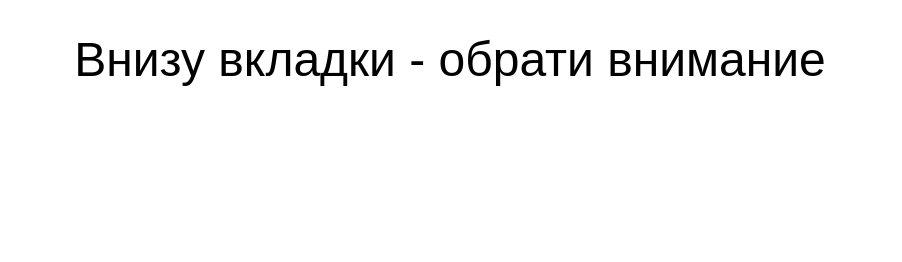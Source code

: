 <mxfile pages="3">
    <diagram id="gGCS0RxFPIraaSsV_oWO" name="Brief">
        <mxGraphModel dx="675" dy="608" grid="1" gridSize="10" guides="1" tooltips="1" connect="1" arrows="1" fold="1" page="1" pageScale="1" pageWidth="100" pageHeight="100" math="0" shadow="0">
            <root>
                <mxCell id="0"/>
                <mxCell id="1" parent="0"/>
                <mxCell id="iPwO-2Mz0CRdKj8pensq-1" value="&lt;h1&gt;&lt;font style=&quot;font-size: 24px;&quot;&gt;&lt;span style=&quot;background-color: initial; font-weight: normal;&quot;&gt;Внизу вкладки - обрати внимание&lt;/span&gt;&lt;/font&gt;&lt;/h1&gt;" style="text;html=1;strokeColor=none;fillColor=none;spacing=5;spacingTop=-20;whiteSpace=wrap;overflow=hidden;rounded=0;align=center;" parent="1" vertex="1">
                    <mxGeometry x="125" y="180" width="450" height="120" as="geometry"/>
                </mxCell>
            </root>
        </mxGraphModel>
    </diagram>
    <diagram id="BftavUWHU5081D_6-j14" name="System design">
        <mxGraphModel dx="1292" dy="1180" grid="1" gridSize="10" guides="1" tooltips="1" connect="1" arrows="1" fold="1" page="1" pageScale="1" pageWidth="827" pageHeight="1169" math="0" shadow="0">
            <root>
                <mxCell id="0"/>
                <mxCell id="1" parent="0"/>
                <mxCell id="B6-ZpOZk0b94Nb25Gmq9-3" value="" style="edgeStyle=orthogonalEdgeStyle;rounded=0;orthogonalLoop=1;jettySize=auto;html=1;" parent="1" source="B6-ZpOZk0b94Nb25Gmq9-1" target="B6-ZpOZk0b94Nb25Gmq9-2" edge="1">
                    <mxGeometry relative="1" as="geometry"/>
                </mxCell>
                <mxCell id="B6-ZpOZk0b94Nb25Gmq9-4" value="" style="edgeStyle=orthogonalEdgeStyle;rounded=0;orthogonalLoop=1;jettySize=auto;html=1;" parent="1" source="B6-ZpOZk0b94Nb25Gmq9-1" target="B6-ZpOZk0b94Nb25Gmq9-2" edge="1">
                    <mxGeometry relative="1" as="geometry"/>
                </mxCell>
                <mxCell id="B6-ZpOZk0b94Nb25Gmq9-6" style="edgeStyle=orthogonalEdgeStyle;rounded=0;orthogonalLoop=1;jettySize=auto;html=1;exitX=0.5;exitY=1;exitDx=0;exitDy=0;entryX=0;entryY=0.5;entryDx=0;entryDy=0;" parent="1" source="B6-ZpOZk0b94Nb25Gmq9-1" target="B6-ZpOZk0b94Nb25Gmq9-5" edge="1">
                    <mxGeometry relative="1" as="geometry">
                        <Array as="points">
                            <mxPoint x="330" y="110"/>
                            <mxPoint x="330" y="170"/>
                        </Array>
                    </mxGeometry>
                </mxCell>
                <mxCell id="B6-ZpOZk0b94Nb25Gmq9-8" style="edgeStyle=orthogonalEdgeStyle;rounded=0;orthogonalLoop=1;jettySize=auto;html=1;exitX=0.5;exitY=1;exitDx=0;exitDy=0;" parent="1" source="B6-ZpOZk0b94Nb25Gmq9-1" target="B6-ZpOZk0b94Nb25Gmq9-7" edge="1">
                    <mxGeometry relative="1" as="geometry"/>
                </mxCell>
                <mxCell id="B6-ZpOZk0b94Nb25Gmq9-1" value="Клиентский сайт" style="rounded=0;whiteSpace=wrap;html=1;fillColor=#d5e8d4;strokeColor=#82b366;" parent="1" vertex="1">
                    <mxGeometry x="254" y="50" width="120" height="60" as="geometry"/>
                </mxCell>
                <mxCell id="B6-ZpOZk0b94Nb25Gmq9-2" value="DNS" style="whiteSpace=wrap;html=1;rounded=0;fillColor=#d5e8d4;strokeColor=#82b366;" parent="1" vertex="1">
                    <mxGeometry x="454" y="50" width="120" height="60" as="geometry"/>
                </mxCell>
                <mxCell id="B6-ZpOZk0b94Nb25Gmq9-32" style="edgeStyle=orthogonalEdgeStyle;rounded=0;orthogonalLoop=1;jettySize=auto;html=1;exitX=1;exitY=0.5;exitDx=0;exitDy=0;entryX=0.5;entryY=0;entryDx=0;entryDy=0;" parent="1" source="B6-ZpOZk0b94Nb25Gmq9-5" target="B6-ZpOZk0b94Nb25Gmq9-30" edge="1">
                    <mxGeometry relative="1" as="geometry"/>
                </mxCell>
                <mxCell id="B6-ZpOZk0b94Nb25Gmq9-5" value="CDN" style="whiteSpace=wrap;html=1;rounded=0;fillColor=#ffe6cc;strokeColor=#d79b00;" parent="1" vertex="1">
                    <mxGeometry x="454" y="140" width="120" height="60" as="geometry"/>
                </mxCell>
                <mxCell id="B6-ZpOZk0b94Nb25Gmq9-10" value="" style="edgeStyle=orthogonalEdgeStyle;rounded=0;orthogonalLoop=1;jettySize=auto;html=1;exitX=0.5;exitY=1;exitDx=0;exitDy=0;" parent="1" source="B6-ZpOZk0b94Nb25Gmq9-7" target="B6-ZpOZk0b94Nb25Gmq9-9" edge="1">
                    <mxGeometry relative="1" as="geometry"/>
                </mxCell>
                <mxCell id="B6-ZpOZk0b94Nb25Gmq9-19" style="edgeStyle=orthogonalEdgeStyle;rounded=0;orthogonalLoop=1;jettySize=auto;html=1;exitX=0.5;exitY=1;exitDx=0;exitDy=0;" parent="1" source="B6-ZpOZk0b94Nb25Gmq9-7" target="B6-ZpOZk0b94Nb25Gmq9-15" edge="1">
                    <mxGeometry relative="1" as="geometry"/>
                </mxCell>
                <mxCell id="B6-ZpOZk0b94Nb25Gmq9-20" style="edgeStyle=orthogonalEdgeStyle;rounded=0;orthogonalLoop=1;jettySize=auto;html=1;exitX=0.5;exitY=1;exitDx=0;exitDy=0;entryX=0.5;entryY=0;entryDx=0;entryDy=0;" parent="1" source="B6-ZpOZk0b94Nb25Gmq9-7" target="B6-ZpOZk0b94Nb25Gmq9-16" edge="1">
                    <mxGeometry relative="1" as="geometry"/>
                </mxCell>
                <mxCell id="B6-ZpOZk0b94Nb25Gmq9-21" style="edgeStyle=orthogonalEdgeStyle;rounded=0;orthogonalLoop=1;jettySize=auto;html=1;exitX=0.5;exitY=1;exitDx=0;exitDy=0;" parent="1" source="B6-ZpOZk0b94Nb25Gmq9-7" target="B6-ZpOZk0b94Nb25Gmq9-17" edge="1">
                    <mxGeometry relative="1" as="geometry"/>
                </mxCell>
                <mxCell id="B6-ZpOZk0b94Nb25Gmq9-22" style="edgeStyle=orthogonalEdgeStyle;rounded=0;orthogonalLoop=1;jettySize=auto;html=1;exitX=0.5;exitY=1;exitDx=0;exitDy=0;" parent="1" source="B6-ZpOZk0b94Nb25Gmq9-7" target="B6-ZpOZk0b94Nb25Gmq9-18" edge="1">
                    <mxGeometry relative="1" as="geometry"/>
                </mxCell>
                <mxCell id="B6-ZpOZk0b94Nb25Gmq9-7" value="Load Balancer NGINX" style="rounded=0;whiteSpace=wrap;html=1;fillColor=#e1d5e7;strokeColor=#9673a6;" parent="1" vertex="1">
                    <mxGeometry x="254" y="220" width="120" height="60" as="geometry"/>
                </mxCell>
                <mxCell id="B6-ZpOZk0b94Nb25Gmq9-29" style="edgeStyle=orthogonalEdgeStyle;rounded=0;orthogonalLoop=1;jettySize=auto;html=1;exitX=0.5;exitY=1;exitDx=0;exitDy=0;entryX=0.497;entryY=-0.04;entryDx=0;entryDy=0;entryPerimeter=0;" parent="1" source="B6-ZpOZk0b94Nb25Gmq9-9" target="B6-ZpOZk0b94Nb25Gmq9-23" edge="1">
                    <mxGeometry relative="1" as="geometry">
                        <mxPoint x="550" y="540" as="targetPoint"/>
                    </mxGeometry>
                </mxCell>
                <mxCell id="B6-ZpOZk0b94Nb25Gmq9-31" style="edgeStyle=orthogonalEdgeStyle;rounded=0;orthogonalLoop=1;jettySize=auto;html=1;exitX=0.75;exitY=1;exitDx=0;exitDy=0;entryX=0.5;entryY=0;entryDx=0;entryDy=0;" parent="1" source="B6-ZpOZk0b94Nb25Gmq9-9" target="B6-ZpOZk0b94Nb25Gmq9-30" edge="1">
                    <mxGeometry relative="1" as="geometry">
                        <Array as="points">
                            <mxPoint x="550" y="490"/>
                            <mxPoint x="743" y="490"/>
                        </Array>
                    </mxGeometry>
                </mxCell>
                <mxCell id="B6-ZpOZk0b94Nb25Gmq9-9" value="Админский модуль" style="rounded=0;whiteSpace=wrap;html=1;fillColor=#fff2cc;strokeColor=#d6b656;" parent="1" vertex="1">
                    <mxGeometry x="460" y="390" width="120" height="60" as="geometry"/>
                </mxCell>
                <mxCell id="B6-ZpOZk0b94Nb25Gmq9-14" style="edgeStyle=orthogonalEdgeStyle;rounded=0;orthogonalLoop=1;jettySize=auto;html=1;exitX=0.5;exitY=1;exitDx=0;exitDy=0;entryX=0.5;entryY=0;entryDx=0;entryDy=0;" parent="1" source="B6-ZpOZk0b94Nb25Gmq9-13" target="B6-ZpOZk0b94Nb25Gmq9-7" edge="1">
                    <mxGeometry relative="1" as="geometry">
                        <Array as="points">
                            <mxPoint x="140" y="170"/>
                            <mxPoint x="314" y="170"/>
                        </Array>
                    </mxGeometry>
                </mxCell>
                <mxCell id="B6-ZpOZk0b94Nb25Gmq9-13" value="Админский сайт" style="rounded=0;whiteSpace=wrap;html=1;fillColor=#d5e8d4;strokeColor=#82b366;" parent="1" vertex="1">
                    <mxGeometry x="80" y="50" width="120" height="60" as="geometry"/>
                </mxCell>
                <mxCell id="B6-ZpOZk0b94Nb25Gmq9-28" style="edgeStyle=orthogonalEdgeStyle;rounded=0;orthogonalLoop=1;jettySize=auto;html=1;exitX=0.5;exitY=1;exitDx=0;exitDy=0;entryX=0.5;entryY=0;entryDx=0;entryDy=0;" parent="1" source="B6-ZpOZk0b94Nb25Gmq9-15" target="B6-ZpOZk0b94Nb25Gmq9-23" edge="1">
                    <mxGeometry relative="1" as="geometry"/>
                </mxCell>
                <mxCell id="B6-ZpOZk0b94Nb25Gmq9-33" style="edgeStyle=orthogonalEdgeStyle;rounded=0;orthogonalLoop=1;jettySize=auto;html=1;exitX=0.5;exitY=1;exitDx=0;exitDy=0;strokeColor=#000000;entryX=0.5;entryY=0;entryDx=0;entryDy=0;" parent="1" source="B6-ZpOZk0b94Nb25Gmq9-15" target="B6-ZpOZk0b94Nb25Gmq9-30" edge="1">
                    <mxGeometry relative="1" as="geometry">
                        <mxPoint x="923" y="580" as="targetPoint"/>
                        <Array as="points">
                            <mxPoint x="690" y="450"/>
                            <mxPoint x="690" y="490"/>
                            <mxPoint x="743" y="490"/>
                        </Array>
                    </mxGeometry>
                </mxCell>
                <mxCell id="B6-ZpOZk0b94Nb25Gmq9-15" value="Модуль товаров" style="rounded=0;whiteSpace=wrap;html=1;fillColor=#fff2cc;strokeColor=#d6b656;" parent="1" vertex="1">
                    <mxGeometry x="600" y="390" width="120" height="60" as="geometry"/>
                </mxCell>
                <mxCell id="B6-ZpOZk0b94Nb25Gmq9-27" style="edgeStyle=orthogonalEdgeStyle;rounded=0;orthogonalLoop=1;jettySize=auto;html=1;exitX=0.5;exitY=1;exitDx=0;exitDy=0;entryX=0.5;entryY=0;entryDx=0;entryDy=0;" parent="1" source="B6-ZpOZk0b94Nb25Gmq9-16" target="B6-ZpOZk0b94Nb25Gmq9-23" edge="1">
                    <mxGeometry relative="1" as="geometry">
                        <mxPoint x="580" y="570" as="targetPoint"/>
                    </mxGeometry>
                </mxCell>
                <mxCell id="B6-ZpOZk0b94Nb25Gmq9-35" style="edgeStyle=orthogonalEdgeStyle;rounded=0;orthogonalLoop=1;jettySize=auto;html=1;exitX=0.5;exitY=1;exitDx=0;exitDy=0;entryX=0.5;entryY=0;entryDx=0;entryDy=0;strokeColor=#000000;" parent="1" source="B6-ZpOZk0b94Nb25Gmq9-16" target="B6-ZpOZk0b94Nb25Gmq9-34" edge="1">
                    <mxGeometry relative="1" as="geometry">
                        <Array as="points">
                            <mxPoint x="350" y="450"/>
                            <mxPoint x="350" y="560"/>
                            <mxPoint x="300" y="560"/>
                        </Array>
                    </mxGeometry>
                </mxCell>
                <mxCell id="B6-ZpOZk0b94Nb25Gmq9-16" value="Модуль заказов" style="rounded=0;whiteSpace=wrap;html=1;fillColor=#fff2cc;strokeColor=#d6b656;" parent="1" vertex="1">
                    <mxGeometry x="320" y="390" width="120" height="60" as="geometry"/>
                </mxCell>
                <mxCell id="B6-ZpOZk0b94Nb25Gmq9-25" style="edgeStyle=orthogonalEdgeStyle;rounded=0;orthogonalLoop=1;jettySize=auto;html=1;exitX=0.5;exitY=1;exitDx=0;exitDy=0;" parent="1" source="B6-ZpOZk0b94Nb25Gmq9-17" target="B6-ZpOZk0b94Nb25Gmq9-23" edge="1">
                    <mxGeometry relative="1" as="geometry"/>
                </mxCell>
                <mxCell id="B6-ZpOZk0b94Nb25Gmq9-17" value="Модуль авторизации" style="rounded=0;whiteSpace=wrap;html=1;fillColor=#fff2cc;strokeColor=#d6b656;" parent="1" vertex="1">
                    <mxGeometry x="40" y="390" width="120" height="60" as="geometry"/>
                </mxCell>
                <mxCell id="B6-ZpOZk0b94Nb25Gmq9-26" style="edgeStyle=orthogonalEdgeStyle;rounded=0;orthogonalLoop=1;jettySize=auto;html=1;exitX=0.5;exitY=1;exitDx=0;exitDy=0;entryX=0.5;entryY=0;entryDx=0;entryDy=0;" parent="1" source="B6-ZpOZk0b94Nb25Gmq9-18" target="B6-ZpOZk0b94Nb25Gmq9-23" edge="1">
                    <mxGeometry relative="1" as="geometry"/>
                </mxCell>
                <mxCell id="B6-ZpOZk0b94Nb25Gmq9-18" value="Модуль пользователей" style="rounded=0;whiteSpace=wrap;html=1;fillColor=#fff2cc;strokeColor=#d6b656;" parent="1" vertex="1">
                    <mxGeometry x="180" y="390" width="120" height="60" as="geometry"/>
                </mxCell>
                <mxCell id="B6-ZpOZk0b94Nb25Gmq9-23" value="Postgres" style="shape=datastore;whiteSpace=wrap;html=1;" parent="1" vertex="1">
                    <mxGeometry x="414" y="585" width="60" height="60" as="geometry"/>
                </mxCell>
                <mxCell id="B6-ZpOZk0b94Nb25Gmq9-30" value="S3 для фото товара и статики" style="shape=datastore;whiteSpace=wrap;html=1;" parent="1" vertex="1">
                    <mxGeometry x="690" y="585" width="106" height="85" as="geometry"/>
                </mxCell>
                <mxCell id="B6-ZpOZk0b94Nb25Gmq9-37" style="edgeStyle=orthogonalEdgeStyle;rounded=0;orthogonalLoop=1;jettySize=auto;html=1;exitX=0.5;exitY=1;exitDx=0;exitDy=0;strokeColor=#000000;" parent="1" source="B6-ZpOZk0b94Nb25Gmq9-34" target="B6-ZpOZk0b94Nb25Gmq9-36" edge="1">
                    <mxGeometry relative="1" as="geometry"/>
                </mxCell>
                <mxCell id="B6-ZpOZk0b94Nb25Gmq9-34" value="KAFKA" style="shape=process;whiteSpace=wrap;html=1;backgroundOutline=1;fillColor=#dae8fc;strokeColor=#6c8ebf;" parent="1" vertex="1">
                    <mxGeometry x="240" y="590" width="120" height="60" as="geometry"/>
                </mxCell>
                <mxCell id="B6-ZpOZk0b94Nb25Gmq9-36" value="DWH service 3-party" style="rounded=0;whiteSpace=wrap;html=1;fillColor=#fff2cc;strokeColor=#d6b656;" parent="1" vertex="1">
                    <mxGeometry x="240" y="720" width="120" height="60" as="geometry"/>
                </mxCell>
            </root>
        </mxGraphModel>
    </diagram>
    <diagram id="Mpxvm1XA1dXk-PNVxDB6" name="ERD">
        <mxGraphModel dx="775" dy="708" grid="1" gridSize="10" guides="1" tooltips="1" connect="1" arrows="1" fold="1" page="1" pageScale="1" pageWidth="827" pageHeight="1169" math="0" shadow="0">
            <root>
                <mxCell id="0"/>
                <mxCell id="1" parent="0"/>
                <mxCell id="-kCf2H537W_aU-eheLlP-1" value="users" style="shape=table;startSize=30;container=1;collapsible=1;childLayout=tableLayout;fixedRows=1;rowLines=0;fontStyle=1;align=center;resizeLast=1;" parent="1" vertex="1">
                    <mxGeometry x="40" y="40" width="180" height="240" as="geometry"/>
                </mxCell>
                <mxCell id="-kCf2H537W_aU-eheLlP-2" value="" style="shape=tableRow;horizontal=0;startSize=0;swimlaneHead=0;swimlaneBody=0;fillColor=none;collapsible=0;dropTarget=0;points=[[0,0.5],[1,0.5]];portConstraint=eastwest;top=0;left=0;right=0;bottom=1;" parent="-kCf2H537W_aU-eheLlP-1" vertex="1">
                    <mxGeometry y="30" width="180" height="30" as="geometry"/>
                </mxCell>
                <mxCell id="-kCf2H537W_aU-eheLlP-3" value="PK" style="shape=partialRectangle;connectable=0;fillColor=none;top=0;left=0;bottom=0;right=0;fontStyle=1;overflow=hidden;" parent="-kCf2H537W_aU-eheLlP-2" vertex="1">
                    <mxGeometry width="30" height="30" as="geometry">
                        <mxRectangle width="30" height="30" as="alternateBounds"/>
                    </mxGeometry>
                </mxCell>
                <mxCell id="-kCf2H537W_aU-eheLlP-4" value="id" style="shape=partialRectangle;connectable=0;fillColor=none;top=0;left=0;bottom=0;right=0;align=left;spacingLeft=6;fontStyle=5;overflow=hidden;" parent="-kCf2H537W_aU-eheLlP-2" vertex="1">
                    <mxGeometry x="30" width="150" height="30" as="geometry">
                        <mxRectangle width="150" height="30" as="alternateBounds"/>
                    </mxGeometry>
                </mxCell>
                <mxCell id="-kCf2H537W_aU-eheLlP-5" value="" style="shape=tableRow;horizontal=0;startSize=0;swimlaneHead=0;swimlaneBody=0;fillColor=none;collapsible=0;dropTarget=0;points=[[0,0.5],[1,0.5]];portConstraint=eastwest;top=0;left=0;right=0;bottom=0;" parent="-kCf2H537W_aU-eheLlP-1" vertex="1">
                    <mxGeometry y="60" width="180" height="30" as="geometry"/>
                </mxCell>
                <mxCell id="-kCf2H537W_aU-eheLlP-6" value="" style="shape=partialRectangle;connectable=0;fillColor=none;top=0;left=0;bottom=0;right=0;editable=1;overflow=hidden;" parent="-kCf2H537W_aU-eheLlP-5" vertex="1">
                    <mxGeometry width="30" height="30" as="geometry">
                        <mxRectangle width="30" height="30" as="alternateBounds"/>
                    </mxGeometry>
                </mxCell>
                <mxCell id="-kCf2H537W_aU-eheLlP-7" value="name" style="shape=partialRectangle;connectable=0;fillColor=none;top=0;left=0;bottom=0;right=0;align=left;spacingLeft=6;overflow=hidden;" parent="-kCf2H537W_aU-eheLlP-5" vertex="1">
                    <mxGeometry x="30" width="150" height="30" as="geometry">
                        <mxRectangle width="150" height="30" as="alternateBounds"/>
                    </mxGeometry>
                </mxCell>
                <mxCell id="-kCf2H537W_aU-eheLlP-8" value="" style="shape=tableRow;horizontal=0;startSize=0;swimlaneHead=0;swimlaneBody=0;fillColor=none;collapsible=0;dropTarget=0;points=[[0,0.5],[1,0.5]];portConstraint=eastwest;top=0;left=0;right=0;bottom=0;" parent="-kCf2H537W_aU-eheLlP-1" vertex="1">
                    <mxGeometry y="90" width="180" height="30" as="geometry"/>
                </mxCell>
                <mxCell id="-kCf2H537W_aU-eheLlP-9" value="" style="shape=partialRectangle;connectable=0;fillColor=none;top=0;left=0;bottom=0;right=0;editable=1;overflow=hidden;" parent="-kCf2H537W_aU-eheLlP-8" vertex="1">
                    <mxGeometry width="30" height="30" as="geometry">
                        <mxRectangle width="30" height="30" as="alternateBounds"/>
                    </mxGeometry>
                </mxCell>
                <mxCell id="-kCf2H537W_aU-eheLlP-10" value="email" style="shape=partialRectangle;connectable=0;fillColor=none;top=0;left=0;bottom=0;right=0;align=left;spacingLeft=6;overflow=hidden;" parent="-kCf2H537W_aU-eheLlP-8" vertex="1">
                    <mxGeometry x="30" width="150" height="30" as="geometry">
                        <mxRectangle width="150" height="30" as="alternateBounds"/>
                    </mxGeometry>
                </mxCell>
                <mxCell id="-kCf2H537W_aU-eheLlP-17" value="" style="shape=tableRow;horizontal=0;startSize=0;swimlaneHead=0;swimlaneBody=0;fillColor=none;collapsible=0;dropTarget=0;points=[[0,0.5],[1,0.5]];portConstraint=eastwest;top=0;left=0;right=0;bottom=0;" parent="-kCf2H537W_aU-eheLlP-1" vertex="1">
                    <mxGeometry y="120" width="180" height="30" as="geometry"/>
                </mxCell>
                <mxCell id="-kCf2H537W_aU-eheLlP-18" value="" style="shape=partialRectangle;connectable=0;fillColor=none;top=0;left=0;bottom=0;right=0;editable=1;overflow=hidden;" parent="-kCf2H537W_aU-eheLlP-17" vertex="1">
                    <mxGeometry width="30" height="30" as="geometry">
                        <mxRectangle width="30" height="30" as="alternateBounds"/>
                    </mxGeometry>
                </mxCell>
                <mxCell id="-kCf2H537W_aU-eheLlP-19" value="salt" style="shape=partialRectangle;connectable=0;fillColor=none;top=0;left=0;bottom=0;right=0;align=left;spacingLeft=6;overflow=hidden;" parent="-kCf2H537W_aU-eheLlP-17" vertex="1">
                    <mxGeometry x="30" width="150" height="30" as="geometry">
                        <mxRectangle width="150" height="30" as="alternateBounds"/>
                    </mxGeometry>
                </mxCell>
                <mxCell id="-kCf2H537W_aU-eheLlP-20" value="" style="shape=tableRow;horizontal=0;startSize=0;swimlaneHead=0;swimlaneBody=0;fillColor=none;collapsible=0;dropTarget=0;points=[[0,0.5],[1,0.5]];portConstraint=eastwest;top=0;left=0;right=0;bottom=0;" parent="-kCf2H537W_aU-eheLlP-1" vertex="1">
                    <mxGeometry y="150" width="180" height="30" as="geometry"/>
                </mxCell>
                <mxCell id="-kCf2H537W_aU-eheLlP-21" value="" style="shape=partialRectangle;connectable=0;fillColor=none;top=0;left=0;bottom=0;right=0;editable=1;overflow=hidden;" parent="-kCf2H537W_aU-eheLlP-20" vertex="1">
                    <mxGeometry width="30" height="30" as="geometry">
                        <mxRectangle width="30" height="30" as="alternateBounds"/>
                    </mxGeometry>
                </mxCell>
                <mxCell id="-kCf2H537W_aU-eheLlP-22" value="hash" style="shape=partialRectangle;connectable=0;fillColor=none;top=0;left=0;bottom=0;right=0;align=left;spacingLeft=6;overflow=hidden;" parent="-kCf2H537W_aU-eheLlP-20" vertex="1">
                    <mxGeometry x="30" width="150" height="30" as="geometry">
                        <mxRectangle width="150" height="30" as="alternateBounds"/>
                    </mxGeometry>
                </mxCell>
                <mxCell id="-kCf2H537W_aU-eheLlP-14" value="" style="shape=tableRow;horizontal=0;startSize=0;swimlaneHead=0;swimlaneBody=0;fillColor=none;collapsible=0;dropTarget=0;points=[[0,0.5],[1,0.5]];portConstraint=eastwest;top=0;left=0;right=0;bottom=0;" parent="-kCf2H537W_aU-eheLlP-1" vertex="1">
                    <mxGeometry y="180" width="180" height="30" as="geometry"/>
                </mxCell>
                <mxCell id="-kCf2H537W_aU-eheLlP-15" value="" style="shape=partialRectangle;connectable=0;fillColor=none;top=0;left=0;bottom=0;right=0;editable=1;overflow=hidden;" parent="-kCf2H537W_aU-eheLlP-14" vertex="1">
                    <mxGeometry width="30" height="30" as="geometry">
                        <mxRectangle width="30" height="30" as="alternateBounds"/>
                    </mxGeometry>
                </mxCell>
                <mxCell id="-kCf2H537W_aU-eheLlP-16" value="created_at" style="shape=partialRectangle;connectable=0;fillColor=none;top=0;left=0;bottom=0;right=0;align=left;spacingLeft=6;overflow=hidden;" parent="-kCf2H537W_aU-eheLlP-14" vertex="1">
                    <mxGeometry x="30" width="150" height="30" as="geometry">
                        <mxRectangle width="150" height="30" as="alternateBounds"/>
                    </mxGeometry>
                </mxCell>
                <mxCell id="-kCf2H537W_aU-eheLlP-11" value="" style="shape=tableRow;horizontal=0;startSize=0;swimlaneHead=0;swimlaneBody=0;fillColor=none;collapsible=0;dropTarget=0;points=[[0,0.5],[1,0.5]];portConstraint=eastwest;top=0;left=0;right=0;bottom=0;" parent="-kCf2H537W_aU-eheLlP-1" vertex="1">
                    <mxGeometry y="210" width="180" height="30" as="geometry"/>
                </mxCell>
                <mxCell id="-kCf2H537W_aU-eheLlP-12" value="" style="shape=partialRectangle;connectable=0;fillColor=none;top=0;left=0;bottom=0;right=0;editable=1;overflow=hidden;" parent="-kCf2H537W_aU-eheLlP-11" vertex="1">
                    <mxGeometry width="30" height="30" as="geometry">
                        <mxRectangle width="30" height="30" as="alternateBounds"/>
                    </mxGeometry>
                </mxCell>
                <mxCell id="-kCf2H537W_aU-eheLlP-13" value="updated_at" style="shape=partialRectangle;connectable=0;fillColor=none;top=0;left=0;bottom=0;right=0;align=left;spacingLeft=6;overflow=hidden;" parent="-kCf2H537W_aU-eheLlP-11" vertex="1">
                    <mxGeometry x="30" width="150" height="30" as="geometry">
                        <mxRectangle width="150" height="30" as="alternateBounds"/>
                    </mxGeometry>
                </mxCell>
                <mxCell id="-kCf2H537W_aU-eheLlP-23" value="orders" style="shape=table;startSize=30;container=1;collapsible=1;childLayout=tableLayout;fixedRows=1;rowLines=0;fontStyle=1;align=center;resizeLast=1;" parent="1" vertex="1">
                    <mxGeometry x="270" y="40" width="180" height="240" as="geometry"/>
                </mxCell>
                <mxCell id="-kCf2H537W_aU-eheLlP-24" value="" style="shape=tableRow;horizontal=0;startSize=0;swimlaneHead=0;swimlaneBody=0;fillColor=none;collapsible=0;dropTarget=0;points=[[0,0.5],[1,0.5]];portConstraint=eastwest;top=0;left=0;right=0;bottom=1;" parent="-kCf2H537W_aU-eheLlP-23" vertex="1">
                    <mxGeometry y="30" width="180" height="30" as="geometry"/>
                </mxCell>
                <mxCell id="-kCf2H537W_aU-eheLlP-25" value="PK" style="shape=partialRectangle;connectable=0;fillColor=none;top=0;left=0;bottom=0;right=0;fontStyle=1;overflow=hidden;" parent="-kCf2H537W_aU-eheLlP-24" vertex="1">
                    <mxGeometry width="30" height="30" as="geometry">
                        <mxRectangle width="30" height="30" as="alternateBounds"/>
                    </mxGeometry>
                </mxCell>
                <mxCell id="-kCf2H537W_aU-eheLlP-26" value="id" style="shape=partialRectangle;connectable=0;fillColor=none;top=0;left=0;bottom=0;right=0;align=left;spacingLeft=6;fontStyle=5;overflow=hidden;" parent="-kCf2H537W_aU-eheLlP-24" vertex="1">
                    <mxGeometry x="30" width="150" height="30" as="geometry">
                        <mxRectangle width="150" height="30" as="alternateBounds"/>
                    </mxGeometry>
                </mxCell>
                <mxCell id="-kCf2H537W_aU-eheLlP-68" value="" style="shape=tableRow;horizontal=0;startSize=0;swimlaneHead=0;swimlaneBody=0;fillColor=none;collapsible=0;dropTarget=0;points=[[0,0.5],[1,0.5]];portConstraint=eastwest;top=0;left=0;right=0;bottom=0;" parent="-kCf2H537W_aU-eheLlP-23" vertex="1">
                    <mxGeometry y="60" width="180" height="30" as="geometry"/>
                </mxCell>
                <mxCell id="-kCf2H537W_aU-eheLlP-69" value="FK" style="shape=partialRectangle;connectable=0;fillColor=none;top=0;left=0;bottom=0;right=0;fontStyle=0;overflow=hidden;" parent="-kCf2H537W_aU-eheLlP-68" vertex="1">
                    <mxGeometry width="30" height="30" as="geometry">
                        <mxRectangle width="30" height="30" as="alternateBounds"/>
                    </mxGeometry>
                </mxCell>
                <mxCell id="-kCf2H537W_aU-eheLlP-70" value="user_id" style="shape=partialRectangle;connectable=0;fillColor=none;top=0;left=0;bottom=0;right=0;align=left;spacingLeft=6;fontStyle=0;overflow=hidden;" parent="-kCf2H537W_aU-eheLlP-68" vertex="1">
                    <mxGeometry x="30" width="150" height="30" as="geometry">
                        <mxRectangle width="150" height="30" as="alternateBounds"/>
                    </mxGeometry>
                </mxCell>
                <mxCell id="-kCf2H537W_aU-eheLlP-27" value="" style="shape=tableRow;horizontal=0;startSize=0;swimlaneHead=0;swimlaneBody=0;fillColor=none;collapsible=0;dropTarget=0;points=[[0,0.5],[1,0.5]];portConstraint=eastwest;top=0;left=0;right=0;bottom=0;" parent="-kCf2H537W_aU-eheLlP-23" vertex="1">
                    <mxGeometry y="90" width="180" height="30" as="geometry"/>
                </mxCell>
                <mxCell id="-kCf2H537W_aU-eheLlP-28" value="" style="shape=partialRectangle;connectable=0;fillColor=none;top=0;left=0;bottom=0;right=0;editable=1;overflow=hidden;" parent="-kCf2H537W_aU-eheLlP-27" vertex="1">
                    <mxGeometry width="30" height="30" as="geometry">
                        <mxRectangle width="30" height="30" as="alternateBounds"/>
                    </mxGeometry>
                </mxCell>
                <mxCell id="-kCf2H537W_aU-eheLlP-29" value="price" style="shape=partialRectangle;connectable=0;fillColor=none;top=0;left=0;bottom=0;right=0;align=left;spacingLeft=6;overflow=hidden;" parent="-kCf2H537W_aU-eheLlP-27" vertex="1">
                    <mxGeometry x="30" width="150" height="30" as="geometry">
                        <mxRectangle width="150" height="30" as="alternateBounds"/>
                    </mxGeometry>
                </mxCell>
                <mxCell id="-kCf2H537W_aU-eheLlP-30" value="" style="shape=tableRow;horizontal=0;startSize=0;swimlaneHead=0;swimlaneBody=0;fillColor=none;collapsible=0;dropTarget=0;points=[[0,0.5],[1,0.5]];portConstraint=eastwest;top=0;left=0;right=0;bottom=0;" parent="-kCf2H537W_aU-eheLlP-23" vertex="1">
                    <mxGeometry y="120" width="180" height="30" as="geometry"/>
                </mxCell>
                <mxCell id="-kCf2H537W_aU-eheLlP-31" value="" style="shape=partialRectangle;connectable=0;fillColor=none;top=0;left=0;bottom=0;right=0;editable=1;overflow=hidden;" parent="-kCf2H537W_aU-eheLlP-30" vertex="1">
                    <mxGeometry width="30" height="30" as="geometry">
                        <mxRectangle width="30" height="30" as="alternateBounds"/>
                    </mxGeometry>
                </mxCell>
                <mxCell id="-kCf2H537W_aU-eheLlP-32" value="discount" style="shape=partialRectangle;connectable=0;fillColor=none;top=0;left=0;bottom=0;right=0;align=left;spacingLeft=6;overflow=hidden;" parent="-kCf2H537W_aU-eheLlP-30" vertex="1">
                    <mxGeometry x="30" width="150" height="30" as="geometry">
                        <mxRectangle width="150" height="30" as="alternateBounds"/>
                    </mxGeometry>
                </mxCell>
                <mxCell id="-kCf2H537W_aU-eheLlP-39" value="" style="shape=tableRow;horizontal=0;startSize=0;swimlaneHead=0;swimlaneBody=0;fillColor=none;collapsible=0;dropTarget=0;points=[[0,0.5],[1,0.5]];portConstraint=eastwest;top=0;left=0;right=0;bottom=0;" parent="-kCf2H537W_aU-eheLlP-23" vertex="1">
                    <mxGeometry y="150" width="180" height="30" as="geometry"/>
                </mxCell>
                <mxCell id="-kCf2H537W_aU-eheLlP-40" value="" style="shape=partialRectangle;connectable=0;fillColor=none;top=0;left=0;bottom=0;right=0;editable=1;overflow=hidden;" parent="-kCf2H537W_aU-eheLlP-39" vertex="1">
                    <mxGeometry width="30" height="30" as="geometry">
                        <mxRectangle width="30" height="30" as="alternateBounds"/>
                    </mxGeometry>
                </mxCell>
                <mxCell id="-kCf2H537W_aU-eheLlP-41" value="status" style="shape=partialRectangle;connectable=0;fillColor=none;top=0;left=0;bottom=0;right=0;align=left;spacingLeft=6;overflow=hidden;" parent="-kCf2H537W_aU-eheLlP-39" vertex="1">
                    <mxGeometry x="30" width="150" height="30" as="geometry">
                        <mxRectangle width="150" height="30" as="alternateBounds"/>
                    </mxGeometry>
                </mxCell>
                <mxCell id="-kCf2H537W_aU-eheLlP-33" value="" style="shape=tableRow;horizontal=0;startSize=0;swimlaneHead=0;swimlaneBody=0;fillColor=none;collapsible=0;dropTarget=0;points=[[0,0.5],[1,0.5]];portConstraint=eastwest;top=0;left=0;right=0;bottom=0;" parent="-kCf2H537W_aU-eheLlP-23" vertex="1">
                    <mxGeometry y="180" width="180" height="30" as="geometry"/>
                </mxCell>
                <mxCell id="-kCf2H537W_aU-eheLlP-34" value="" style="shape=partialRectangle;connectable=0;fillColor=none;top=0;left=0;bottom=0;right=0;editable=1;overflow=hidden;" parent="-kCf2H537W_aU-eheLlP-33" vertex="1">
                    <mxGeometry width="30" height="30" as="geometry">
                        <mxRectangle width="30" height="30" as="alternateBounds"/>
                    </mxGeometry>
                </mxCell>
                <mxCell id="-kCf2H537W_aU-eheLlP-35" value="created_at" style="shape=partialRectangle;connectable=0;fillColor=none;top=0;left=0;bottom=0;right=0;align=left;spacingLeft=6;overflow=hidden;" parent="-kCf2H537W_aU-eheLlP-33" vertex="1">
                    <mxGeometry x="30" width="150" height="30" as="geometry">
                        <mxRectangle width="150" height="30" as="alternateBounds"/>
                    </mxGeometry>
                </mxCell>
                <mxCell id="-kCf2H537W_aU-eheLlP-36" value="" style="shape=tableRow;horizontal=0;startSize=0;swimlaneHead=0;swimlaneBody=0;fillColor=none;collapsible=0;dropTarget=0;points=[[0,0.5],[1,0.5]];portConstraint=eastwest;top=0;left=0;right=0;bottom=0;" parent="-kCf2H537W_aU-eheLlP-23" vertex="1">
                    <mxGeometry y="210" width="180" height="30" as="geometry"/>
                </mxCell>
                <mxCell id="-kCf2H537W_aU-eheLlP-37" value="" style="shape=partialRectangle;connectable=0;fillColor=none;top=0;left=0;bottom=0;right=0;editable=1;overflow=hidden;" parent="-kCf2H537W_aU-eheLlP-36" vertex="1">
                    <mxGeometry width="30" height="30" as="geometry">
                        <mxRectangle width="30" height="30" as="alternateBounds"/>
                    </mxGeometry>
                </mxCell>
                <mxCell id="-kCf2H537W_aU-eheLlP-38" value="updated_at" style="shape=partialRectangle;connectable=0;fillColor=none;top=0;left=0;bottom=0;right=0;align=left;spacingLeft=6;overflow=hidden;" parent="-kCf2H537W_aU-eheLlP-36" vertex="1">
                    <mxGeometry x="30" width="150" height="30" as="geometry">
                        <mxRectangle width="150" height="30" as="alternateBounds"/>
                    </mxGeometry>
                </mxCell>
                <mxCell id="-kCf2H537W_aU-eheLlP-97" value="order_items" style="shape=table;startSize=30;container=1;collapsible=1;childLayout=tableLayout;fixedRows=1;rowLines=0;fontStyle=1;align=center;resizeLast=1;" parent="1" vertex="1">
                    <mxGeometry x="490" y="40" width="180" height="330" as="geometry"/>
                </mxCell>
                <mxCell id="-kCf2H537W_aU-eheLlP-98" value="" style="shape=tableRow;horizontal=0;startSize=0;swimlaneHead=0;swimlaneBody=0;fillColor=none;collapsible=0;dropTarget=0;points=[[0,0.5],[1,0.5]];portConstraint=eastwest;top=0;left=0;right=0;bottom=1;" parent="-kCf2H537W_aU-eheLlP-97" vertex="1">
                    <mxGeometry y="30" width="180" height="30" as="geometry"/>
                </mxCell>
                <mxCell id="-kCf2H537W_aU-eheLlP-99" value="PK" style="shape=partialRectangle;connectable=0;fillColor=none;top=0;left=0;bottom=0;right=0;fontStyle=1;overflow=hidden;" parent="-kCf2H537W_aU-eheLlP-98" vertex="1">
                    <mxGeometry width="30" height="30" as="geometry">
                        <mxRectangle width="30" height="30" as="alternateBounds"/>
                    </mxGeometry>
                </mxCell>
                <mxCell id="-kCf2H537W_aU-eheLlP-100" value="id" style="shape=partialRectangle;connectable=0;fillColor=none;top=0;left=0;bottom=0;right=0;align=left;spacingLeft=6;fontStyle=5;overflow=hidden;" parent="-kCf2H537W_aU-eheLlP-98" vertex="1">
                    <mxGeometry x="30" width="150" height="30" as="geometry">
                        <mxRectangle width="150" height="30" as="alternateBounds"/>
                    </mxGeometry>
                </mxCell>
                <mxCell id="-kCf2H537W_aU-eheLlP-110" value="" style="shape=tableRow;horizontal=0;startSize=0;swimlaneHead=0;swimlaneBody=0;fillColor=none;collapsible=0;dropTarget=0;points=[[0,0.5],[1,0.5]];portConstraint=eastwest;top=0;left=0;right=0;bottom=0;" parent="-kCf2H537W_aU-eheLlP-97" vertex="1">
                    <mxGeometry y="60" width="180" height="30" as="geometry"/>
                </mxCell>
                <mxCell id="-kCf2H537W_aU-eheLlP-111" value="FK" style="shape=partialRectangle;connectable=0;fillColor=none;top=0;left=0;bottom=0;right=0;fontStyle=0;overflow=hidden;" parent="-kCf2H537W_aU-eheLlP-110" vertex="1">
                    <mxGeometry width="30" height="30" as="geometry">
                        <mxRectangle width="30" height="30" as="alternateBounds"/>
                    </mxGeometry>
                </mxCell>
                <mxCell id="-kCf2H537W_aU-eheLlP-112" value="order_id" style="shape=partialRectangle;connectable=0;fillColor=none;top=0;left=0;bottom=0;right=0;align=left;spacingLeft=6;fontStyle=0;overflow=hidden;" parent="-kCf2H537W_aU-eheLlP-110" vertex="1">
                    <mxGeometry x="30" width="150" height="30" as="geometry">
                        <mxRectangle width="150" height="30" as="alternateBounds"/>
                    </mxGeometry>
                </mxCell>
                <mxCell id="-kCf2H537W_aU-eheLlP-101" value="" style="shape=tableRow;horizontal=0;startSize=0;swimlaneHead=0;swimlaneBody=0;fillColor=none;collapsible=0;dropTarget=0;points=[[0,0.5],[1,0.5]];portConstraint=eastwest;top=0;left=0;right=0;bottom=0;" parent="-kCf2H537W_aU-eheLlP-97" vertex="1">
                    <mxGeometry y="90" width="180" height="30" as="geometry"/>
                </mxCell>
                <mxCell id="-kCf2H537W_aU-eheLlP-102" value="" style="shape=partialRectangle;connectable=0;fillColor=none;top=0;left=0;bottom=0;right=0;editable=1;overflow=hidden;" parent="-kCf2H537W_aU-eheLlP-101" vertex="1">
                    <mxGeometry width="30" height="30" as="geometry">
                        <mxRectangle width="30" height="30" as="alternateBounds"/>
                    </mxGeometry>
                </mxCell>
                <mxCell id="-kCf2H537W_aU-eheLlP-103" value="title" style="shape=partialRectangle;connectable=0;fillColor=none;top=0;left=0;bottom=0;right=0;align=left;spacingLeft=6;overflow=hidden;" parent="-kCf2H537W_aU-eheLlP-101" vertex="1">
                    <mxGeometry x="30" width="150" height="30" as="geometry">
                        <mxRectangle width="150" height="30" as="alternateBounds"/>
                    </mxGeometry>
                </mxCell>
                <mxCell id="-kCf2H537W_aU-eheLlP-104" value="" style="shape=tableRow;horizontal=0;startSize=0;swimlaneHead=0;swimlaneBody=0;fillColor=none;collapsible=0;dropTarget=0;points=[[0,0.5],[1,0.5]];portConstraint=eastwest;top=0;left=0;right=0;bottom=0;" parent="-kCf2H537W_aU-eheLlP-97" vertex="1">
                    <mxGeometry y="120" width="180" height="30" as="geometry"/>
                </mxCell>
                <mxCell id="-kCf2H537W_aU-eheLlP-105" value="" style="shape=partialRectangle;connectable=0;fillColor=none;top=0;left=0;bottom=0;right=0;editable=1;overflow=hidden;" parent="-kCf2H537W_aU-eheLlP-104" vertex="1">
                    <mxGeometry width="30" height="30" as="geometry">
                        <mxRectangle width="30" height="30" as="alternateBounds"/>
                    </mxGeometry>
                </mxCell>
                <mxCell id="-kCf2H537W_aU-eheLlP-106" value="quantity" style="shape=partialRectangle;connectable=0;fillColor=none;top=0;left=0;bottom=0;right=0;align=left;spacingLeft=6;overflow=hidden;" parent="-kCf2H537W_aU-eheLlP-104" vertex="1">
                    <mxGeometry x="30" width="150" height="30" as="geometry">
                        <mxRectangle width="150" height="30" as="alternateBounds"/>
                    </mxGeometry>
                </mxCell>
                <mxCell id="-kCf2H537W_aU-eheLlP-122" value="" style="shape=tableRow;horizontal=0;startSize=0;swimlaneHead=0;swimlaneBody=0;fillColor=none;collapsible=0;dropTarget=0;points=[[0,0.5],[1,0.5]];portConstraint=eastwest;top=0;left=0;right=0;bottom=0;" parent="-kCf2H537W_aU-eheLlP-97" vertex="1">
                    <mxGeometry y="150" width="180" height="30" as="geometry"/>
                </mxCell>
                <mxCell id="-kCf2H537W_aU-eheLlP-123" value="" style="shape=partialRectangle;connectable=0;fillColor=none;top=0;left=0;bottom=0;right=0;editable=1;overflow=hidden;" parent="-kCf2H537W_aU-eheLlP-122" vertex="1">
                    <mxGeometry width="30" height="30" as="geometry">
                        <mxRectangle width="30" height="30" as="alternateBounds"/>
                    </mxGeometry>
                </mxCell>
                <mxCell id="-kCf2H537W_aU-eheLlP-124" value="size_title" style="shape=partialRectangle;connectable=0;fillColor=none;top=0;left=0;bottom=0;right=0;align=left;spacingLeft=6;overflow=hidden;" parent="-kCf2H537W_aU-eheLlP-122" vertex="1">
                    <mxGeometry x="30" width="150" height="30" as="geometry">
                        <mxRectangle width="150" height="30" as="alternateBounds"/>
                    </mxGeometry>
                </mxCell>
                <mxCell id="-kCf2H537W_aU-eheLlP-125" value="" style="shape=tableRow;horizontal=0;startSize=0;swimlaneHead=0;swimlaneBody=0;fillColor=none;collapsible=0;dropTarget=0;points=[[0,0.5],[1,0.5]];portConstraint=eastwest;top=0;left=0;right=0;bottom=0;" parent="-kCf2H537W_aU-eheLlP-97" vertex="1">
                    <mxGeometry y="180" width="180" height="30" as="geometry"/>
                </mxCell>
                <mxCell id="-kCf2H537W_aU-eheLlP-126" value="" style="shape=partialRectangle;connectable=0;fillColor=none;top=0;left=0;bottom=0;right=0;editable=1;overflow=hidden;" parent="-kCf2H537W_aU-eheLlP-125" vertex="1">
                    <mxGeometry width="30" height="30" as="geometry">
                        <mxRectangle width="30" height="30" as="alternateBounds"/>
                    </mxGeometry>
                </mxCell>
                <mxCell id="-kCf2H537W_aU-eheLlP-127" value="color_title" style="shape=partialRectangle;connectable=0;fillColor=none;top=0;left=0;bottom=0;right=0;align=left;spacingLeft=6;overflow=hidden;" parent="-kCf2H537W_aU-eheLlP-125" vertex="1">
                    <mxGeometry x="30" width="150" height="30" as="geometry">
                        <mxRectangle width="150" height="30" as="alternateBounds"/>
                    </mxGeometry>
                </mxCell>
                <mxCell id="-kCf2H537W_aU-eheLlP-116" value="" style="shape=tableRow;horizontal=0;startSize=0;swimlaneHead=0;swimlaneBody=0;fillColor=none;collapsible=0;dropTarget=0;points=[[0,0.5],[1,0.5]];portConstraint=eastwest;top=0;left=0;right=0;bottom=0;" parent="-kCf2H537W_aU-eheLlP-97" vertex="1">
                    <mxGeometry y="210" width="180" height="30" as="geometry"/>
                </mxCell>
                <mxCell id="-kCf2H537W_aU-eheLlP-117" value="" style="shape=partialRectangle;connectable=0;fillColor=none;top=0;left=0;bottom=0;right=0;editable=1;overflow=hidden;" parent="-kCf2H537W_aU-eheLlP-116" vertex="1">
                    <mxGeometry width="30" height="30" as="geometry">
                        <mxRectangle width="30" height="30" as="alternateBounds"/>
                    </mxGeometry>
                </mxCell>
                <mxCell id="-kCf2H537W_aU-eheLlP-118" value="price" style="shape=partialRectangle;connectable=0;fillColor=none;top=0;left=0;bottom=0;right=0;align=left;spacingLeft=6;overflow=hidden;" parent="-kCf2H537W_aU-eheLlP-116" vertex="1">
                    <mxGeometry x="30" width="150" height="30" as="geometry">
                        <mxRectangle width="150" height="30" as="alternateBounds"/>
                    </mxGeometry>
                </mxCell>
                <mxCell id="-kCf2H537W_aU-eheLlP-119" value="" style="shape=tableRow;horizontal=0;startSize=0;swimlaneHead=0;swimlaneBody=0;fillColor=none;collapsible=0;dropTarget=0;points=[[0,0.5],[1,0.5]];portConstraint=eastwest;top=0;left=0;right=0;bottom=0;" parent="-kCf2H537W_aU-eheLlP-97" vertex="1">
                    <mxGeometry y="240" width="180" height="30" as="geometry"/>
                </mxCell>
                <mxCell id="-kCf2H537W_aU-eheLlP-120" value="" style="shape=partialRectangle;connectable=0;fillColor=none;top=0;left=0;bottom=0;right=0;editable=1;overflow=hidden;" parent="-kCf2H537W_aU-eheLlP-119" vertex="1">
                    <mxGeometry width="30" height="30" as="geometry">
                        <mxRectangle width="30" height="30" as="alternateBounds"/>
                    </mxGeometry>
                </mxCell>
                <mxCell id="-kCf2H537W_aU-eheLlP-121" value="discount" style="shape=partialRectangle;connectable=0;fillColor=none;top=0;left=0;bottom=0;right=0;align=left;spacingLeft=6;overflow=hidden;" parent="-kCf2H537W_aU-eheLlP-119" vertex="1">
                    <mxGeometry x="30" width="150" height="30" as="geometry">
                        <mxRectangle width="150" height="30" as="alternateBounds"/>
                    </mxGeometry>
                </mxCell>
                <mxCell id="-kCf2H537W_aU-eheLlP-107" value="" style="shape=tableRow;horizontal=0;startSize=0;swimlaneHead=0;swimlaneBody=0;fillColor=none;collapsible=0;dropTarget=0;points=[[0,0.5],[1,0.5]];portConstraint=eastwest;top=0;left=0;right=0;bottom=0;" parent="-kCf2H537W_aU-eheLlP-97" vertex="1">
                    <mxGeometry y="270" width="180" height="30" as="geometry"/>
                </mxCell>
                <mxCell id="-kCf2H537W_aU-eheLlP-108" value="" style="shape=partialRectangle;connectable=0;fillColor=none;top=0;left=0;bottom=0;right=0;editable=1;overflow=hidden;" parent="-kCf2H537W_aU-eheLlP-107" vertex="1">
                    <mxGeometry width="30" height="30" as="geometry">
                        <mxRectangle width="30" height="30" as="alternateBounds"/>
                    </mxGeometry>
                </mxCell>
                <mxCell id="-kCf2H537W_aU-eheLlP-109" value="created_at" style="shape=partialRectangle;connectable=0;fillColor=none;top=0;left=0;bottom=0;right=0;align=left;spacingLeft=6;overflow=hidden;" parent="-kCf2H537W_aU-eheLlP-107" vertex="1">
                    <mxGeometry x="30" width="150" height="30" as="geometry">
                        <mxRectangle width="150" height="30" as="alternateBounds"/>
                    </mxGeometry>
                </mxCell>
                <mxCell id="-kCf2H537W_aU-eheLlP-113" value="" style="shape=tableRow;horizontal=0;startSize=0;swimlaneHead=0;swimlaneBody=0;fillColor=none;collapsible=0;dropTarget=0;points=[[0,0.5],[1,0.5]];portConstraint=eastwest;top=0;left=0;right=0;bottom=0;" parent="-kCf2H537W_aU-eheLlP-97" vertex="1">
                    <mxGeometry y="300" width="180" height="30" as="geometry"/>
                </mxCell>
                <mxCell id="-kCf2H537W_aU-eheLlP-114" value="" style="shape=partialRectangle;connectable=0;fillColor=none;top=0;left=0;bottom=0;right=0;editable=1;overflow=hidden;" parent="-kCf2H537W_aU-eheLlP-113" vertex="1">
                    <mxGeometry width="30" height="30" as="geometry">
                        <mxRectangle width="30" height="30" as="alternateBounds"/>
                    </mxGeometry>
                </mxCell>
                <mxCell id="-kCf2H537W_aU-eheLlP-115" value="updated_at" style="shape=partialRectangle;connectable=0;fillColor=none;top=0;left=0;bottom=0;right=0;align=left;spacingLeft=6;overflow=hidden;" parent="-kCf2H537W_aU-eheLlP-113" vertex="1">
                    <mxGeometry x="30" width="150" height="30" as="geometry">
                        <mxRectangle width="150" height="30" as="alternateBounds"/>
                    </mxGeometry>
                </mxCell>
                <mxCell id="-kCf2H537W_aU-eheLlP-128" value="products" style="shape=table;startSize=30;container=1;collapsible=1;childLayout=tableLayout;fixedRows=1;rowLines=0;fontStyle=1;align=center;resizeLast=1;" parent="1" vertex="1">
                    <mxGeometry x="40" y="400" width="180" height="210" as="geometry"/>
                </mxCell>
                <mxCell id="-kCf2H537W_aU-eheLlP-129" value="" style="shape=tableRow;horizontal=0;startSize=0;swimlaneHead=0;swimlaneBody=0;fillColor=none;collapsible=0;dropTarget=0;points=[[0,0.5],[1,0.5]];portConstraint=eastwest;top=0;left=0;right=0;bottom=1;" parent="-kCf2H537W_aU-eheLlP-128" vertex="1">
                    <mxGeometry y="30" width="180" height="30" as="geometry"/>
                </mxCell>
                <mxCell id="-kCf2H537W_aU-eheLlP-130" value="PK" style="shape=partialRectangle;connectable=0;fillColor=none;top=0;left=0;bottom=0;right=0;fontStyle=1;overflow=hidden;" parent="-kCf2H537W_aU-eheLlP-129" vertex="1">
                    <mxGeometry width="30" height="30" as="geometry">
                        <mxRectangle width="30" height="30" as="alternateBounds"/>
                    </mxGeometry>
                </mxCell>
                <mxCell id="-kCf2H537W_aU-eheLlP-131" value="id" style="shape=partialRectangle;connectable=0;fillColor=none;top=0;left=0;bottom=0;right=0;align=left;spacingLeft=6;fontStyle=5;overflow=hidden;" parent="-kCf2H537W_aU-eheLlP-129" vertex="1">
                    <mxGeometry x="30" width="150" height="30" as="geometry">
                        <mxRectangle width="150" height="30" as="alternateBounds"/>
                    </mxGeometry>
                </mxCell>
                <mxCell id="-kCf2H537W_aU-eheLlP-132" value="" style="shape=tableRow;horizontal=0;startSize=0;swimlaneHead=0;swimlaneBody=0;fillColor=none;collapsible=0;dropTarget=0;points=[[0,0.5],[1,0.5]];portConstraint=eastwest;top=0;left=0;right=0;bottom=0;" parent="-kCf2H537W_aU-eheLlP-128" vertex="1">
                    <mxGeometry y="60" width="180" height="30" as="geometry"/>
                </mxCell>
                <mxCell id="-kCf2H537W_aU-eheLlP-133" value="" style="shape=partialRectangle;connectable=0;fillColor=none;top=0;left=0;bottom=0;right=0;editable=1;overflow=hidden;" parent="-kCf2H537W_aU-eheLlP-132" vertex="1">
                    <mxGeometry width="30" height="30" as="geometry">
                        <mxRectangle width="30" height="30" as="alternateBounds"/>
                    </mxGeometry>
                </mxCell>
                <mxCell id="-kCf2H537W_aU-eheLlP-134" value="title" style="shape=partialRectangle;connectable=0;fillColor=none;top=0;left=0;bottom=0;right=0;align=left;spacingLeft=6;overflow=hidden;" parent="-kCf2H537W_aU-eheLlP-132" vertex="1">
                    <mxGeometry x="30" width="150" height="30" as="geometry">
                        <mxRectangle width="150" height="30" as="alternateBounds"/>
                    </mxGeometry>
                </mxCell>
                <mxCell id="-kCf2H537W_aU-eheLlP-135" value="" style="shape=tableRow;horizontal=0;startSize=0;swimlaneHead=0;swimlaneBody=0;fillColor=none;collapsible=0;dropTarget=0;points=[[0,0.5],[1,0.5]];portConstraint=eastwest;top=0;left=0;right=0;bottom=0;" parent="-kCf2H537W_aU-eheLlP-128" vertex="1">
                    <mxGeometry y="90" width="180" height="30" as="geometry"/>
                </mxCell>
                <mxCell id="-kCf2H537W_aU-eheLlP-136" value="" style="shape=partialRectangle;connectable=0;fillColor=none;top=0;left=0;bottom=0;right=0;editable=1;overflow=hidden;" parent="-kCf2H537W_aU-eheLlP-135" vertex="1">
                    <mxGeometry width="30" height="30" as="geometry">
                        <mxRectangle width="30" height="30" as="alternateBounds"/>
                    </mxGeometry>
                </mxCell>
                <mxCell id="-kCf2H537W_aU-eheLlP-137" value="price" style="shape=partialRectangle;connectable=0;fillColor=none;top=0;left=0;bottom=0;right=0;align=left;spacingLeft=6;overflow=hidden;" parent="-kCf2H537W_aU-eheLlP-135" vertex="1">
                    <mxGeometry x="30" width="150" height="30" as="geometry">
                        <mxRectangle width="150" height="30" as="alternateBounds"/>
                    </mxGeometry>
                </mxCell>
                <mxCell id="-kCf2H537W_aU-eheLlP-138" value="" style="shape=tableRow;horizontal=0;startSize=0;swimlaneHead=0;swimlaneBody=0;fillColor=none;collapsible=0;dropTarget=0;points=[[0,0.5],[1,0.5]];portConstraint=eastwest;top=0;left=0;right=0;bottom=0;" parent="-kCf2H537W_aU-eheLlP-128" vertex="1">
                    <mxGeometry y="120" width="180" height="30" as="geometry"/>
                </mxCell>
                <mxCell id="-kCf2H537W_aU-eheLlP-139" value="" style="shape=partialRectangle;connectable=0;fillColor=none;top=0;left=0;bottom=0;right=0;editable=1;overflow=hidden;" parent="-kCf2H537W_aU-eheLlP-138" vertex="1">
                    <mxGeometry width="30" height="30" as="geometry">
                        <mxRectangle width="30" height="30" as="alternateBounds"/>
                    </mxGeometry>
                </mxCell>
                <mxCell id="-kCf2H537W_aU-eheLlP-140" value="is_enable" style="shape=partialRectangle;connectable=0;fillColor=none;top=0;left=0;bottom=0;right=0;align=left;spacingLeft=6;overflow=hidden;" parent="-kCf2H537W_aU-eheLlP-138" vertex="1">
                    <mxGeometry x="30" width="150" height="30" as="geometry">
                        <mxRectangle width="150" height="30" as="alternateBounds"/>
                    </mxGeometry>
                </mxCell>
                <mxCell id="-kCf2H537W_aU-eheLlP-144" value="" style="shape=tableRow;horizontal=0;startSize=0;swimlaneHead=0;swimlaneBody=0;fillColor=none;collapsible=0;dropTarget=0;points=[[0,0.5],[1,0.5]];portConstraint=eastwest;top=0;left=0;right=0;bottom=0;" parent="-kCf2H537W_aU-eheLlP-128" vertex="1">
                    <mxGeometry y="150" width="180" height="30" as="geometry"/>
                </mxCell>
                <mxCell id="-kCf2H537W_aU-eheLlP-145" value="" style="shape=partialRectangle;connectable=0;fillColor=none;top=0;left=0;bottom=0;right=0;editable=1;overflow=hidden;" parent="-kCf2H537W_aU-eheLlP-144" vertex="1">
                    <mxGeometry width="30" height="30" as="geometry">
                        <mxRectangle width="30" height="30" as="alternateBounds"/>
                    </mxGeometry>
                </mxCell>
                <mxCell id="-kCf2H537W_aU-eheLlP-146" value="created_at" style="shape=partialRectangle;connectable=0;fillColor=none;top=0;left=0;bottom=0;right=0;align=left;spacingLeft=6;overflow=hidden;" parent="-kCf2H537W_aU-eheLlP-144" vertex="1">
                    <mxGeometry x="30" width="150" height="30" as="geometry">
                        <mxRectangle width="150" height="30" as="alternateBounds"/>
                    </mxGeometry>
                </mxCell>
                <mxCell id="-kCf2H537W_aU-eheLlP-147" value="" style="shape=tableRow;horizontal=0;startSize=0;swimlaneHead=0;swimlaneBody=0;fillColor=none;collapsible=0;dropTarget=0;points=[[0,0.5],[1,0.5]];portConstraint=eastwest;top=0;left=0;right=0;bottom=0;" parent="-kCf2H537W_aU-eheLlP-128" vertex="1">
                    <mxGeometry y="180" width="180" height="30" as="geometry"/>
                </mxCell>
                <mxCell id="-kCf2H537W_aU-eheLlP-148" value="" style="shape=partialRectangle;connectable=0;fillColor=none;top=0;left=0;bottom=0;right=0;editable=1;overflow=hidden;" parent="-kCf2H537W_aU-eheLlP-147" vertex="1">
                    <mxGeometry width="30" height="30" as="geometry">
                        <mxRectangle width="30" height="30" as="alternateBounds"/>
                    </mxGeometry>
                </mxCell>
                <mxCell id="-kCf2H537W_aU-eheLlP-149" value="updated_at" style="shape=partialRectangle;connectable=0;fillColor=none;top=0;left=0;bottom=0;right=0;align=left;spacingLeft=6;overflow=hidden;" parent="-kCf2H537W_aU-eheLlP-147" vertex="1">
                    <mxGeometry x="30" width="150" height="30" as="geometry">
                        <mxRectangle width="150" height="30" as="alternateBounds"/>
                    </mxGeometry>
                </mxCell>
                <mxCell id="-kCf2H537W_aU-eheLlP-228" style="edgeStyle=orthogonalEdgeStyle;rounded=0;orthogonalLoop=1;jettySize=auto;html=1;exitX=1;exitY=0.25;exitDx=0;exitDy=0;dashed=1;strokeColor=#000000;" parent="1" source="-kCf2H537W_aU-eheLlP-153" target="-kCf2H537W_aU-eheLlP-227" edge="1">
                    <mxGeometry relative="1" as="geometry"/>
                </mxCell>
                <mxCell id="-kCf2H537W_aU-eheLlP-153" value="size_dictionary" style="shape=table;startSize=30;container=1;collapsible=1;childLayout=tableLayout;fixedRows=1;rowLines=0;fontStyle=1;align=center;resizeLast=1;" parent="1" vertex="1">
                    <mxGeometry x="40" y="740" width="180" height="90" as="geometry"/>
                </mxCell>
                <mxCell id="-kCf2H537W_aU-eheLlP-154" value="" style="shape=tableRow;horizontal=0;startSize=0;swimlaneHead=0;swimlaneBody=0;fillColor=none;collapsible=0;dropTarget=0;points=[[0,0.5],[1,0.5]];portConstraint=eastwest;top=0;left=0;right=0;bottom=1;" parent="-kCf2H537W_aU-eheLlP-153" vertex="1">
                    <mxGeometry y="30" width="180" height="30" as="geometry"/>
                </mxCell>
                <mxCell id="-kCf2H537W_aU-eheLlP-155" value="PK" style="shape=partialRectangle;connectable=0;fillColor=none;top=0;left=0;bottom=0;right=0;fontStyle=1;overflow=hidden;" parent="-kCf2H537W_aU-eheLlP-154" vertex="1">
                    <mxGeometry width="30" height="30" as="geometry">
                        <mxRectangle width="30" height="30" as="alternateBounds"/>
                    </mxGeometry>
                </mxCell>
                <mxCell id="-kCf2H537W_aU-eheLlP-156" value="id" style="shape=partialRectangle;connectable=0;fillColor=none;top=0;left=0;bottom=0;right=0;align=left;spacingLeft=6;fontStyle=5;overflow=hidden;" parent="-kCf2H537W_aU-eheLlP-154" vertex="1">
                    <mxGeometry x="30" width="150" height="30" as="geometry">
                        <mxRectangle width="150" height="30" as="alternateBounds"/>
                    </mxGeometry>
                </mxCell>
                <mxCell id="-kCf2H537W_aU-eheLlP-157" value="" style="shape=tableRow;horizontal=0;startSize=0;swimlaneHead=0;swimlaneBody=0;fillColor=none;collapsible=0;dropTarget=0;points=[[0,0.5],[1,0.5]];portConstraint=eastwest;top=0;left=0;right=0;bottom=0;" parent="-kCf2H537W_aU-eheLlP-153" vertex="1">
                    <mxGeometry y="60" width="180" height="30" as="geometry"/>
                </mxCell>
                <mxCell id="-kCf2H537W_aU-eheLlP-158" value="" style="shape=partialRectangle;connectable=0;fillColor=none;top=0;left=0;bottom=0;right=0;editable=1;overflow=hidden;" parent="-kCf2H537W_aU-eheLlP-157" vertex="1">
                    <mxGeometry width="30" height="30" as="geometry">
                        <mxRectangle width="30" height="30" as="alternateBounds"/>
                    </mxGeometry>
                </mxCell>
                <mxCell id="-kCf2H537W_aU-eheLlP-159" value="title" style="shape=partialRectangle;connectable=0;fillColor=none;top=0;left=0;bottom=0;right=0;align=left;spacingLeft=6;overflow=hidden;" parent="-kCf2H537W_aU-eheLlP-157" vertex="1">
                    <mxGeometry x="30" width="150" height="30" as="geometry">
                        <mxRectangle width="150" height="30" as="alternateBounds"/>
                    </mxGeometry>
                </mxCell>
                <mxCell id="-kCf2H537W_aU-eheLlP-226" style="edgeStyle=orthogonalEdgeStyle;rounded=0;orthogonalLoop=1;jettySize=auto;html=1;exitX=1;exitY=0.25;exitDx=0;exitDy=0;entryX=-0.007;entryY=0.297;entryDx=0;entryDy=0;entryPerimeter=0;strokeColor=#000000;dashed=1;" parent="1" source="-kCf2H537W_aU-eheLlP-166" target="-kCf2H537W_aU-eheLlP-225" edge="1">
                    <mxGeometry relative="1" as="geometry"/>
                </mxCell>
                <mxCell id="-kCf2H537W_aU-eheLlP-166" value="color_dictionary" style="shape=table;startSize=30;container=1;collapsible=1;childLayout=tableLayout;fixedRows=1;rowLines=0;fontStyle=1;align=center;resizeLast=1;" parent="1" vertex="1">
                    <mxGeometry x="40" y="630" width="180" height="90" as="geometry"/>
                </mxCell>
                <mxCell id="-kCf2H537W_aU-eheLlP-167" value="" style="shape=tableRow;horizontal=0;startSize=0;swimlaneHead=0;swimlaneBody=0;fillColor=none;collapsible=0;dropTarget=0;points=[[0,0.5],[1,0.5]];portConstraint=eastwest;top=0;left=0;right=0;bottom=1;" parent="-kCf2H537W_aU-eheLlP-166" vertex="1">
                    <mxGeometry y="30" width="180" height="30" as="geometry"/>
                </mxCell>
                <mxCell id="-kCf2H537W_aU-eheLlP-168" value="PK" style="shape=partialRectangle;connectable=0;fillColor=none;top=0;left=0;bottom=0;right=0;fontStyle=1;overflow=hidden;" parent="-kCf2H537W_aU-eheLlP-167" vertex="1">
                    <mxGeometry width="30" height="30" as="geometry">
                        <mxRectangle width="30" height="30" as="alternateBounds"/>
                    </mxGeometry>
                </mxCell>
                <mxCell id="-kCf2H537W_aU-eheLlP-169" value="id" style="shape=partialRectangle;connectable=0;fillColor=none;top=0;left=0;bottom=0;right=0;align=left;spacingLeft=6;fontStyle=5;overflow=hidden;" parent="-kCf2H537W_aU-eheLlP-167" vertex="1">
                    <mxGeometry x="30" width="150" height="30" as="geometry">
                        <mxRectangle width="150" height="30" as="alternateBounds"/>
                    </mxGeometry>
                </mxCell>
                <mxCell id="-kCf2H537W_aU-eheLlP-170" value="" style="shape=tableRow;horizontal=0;startSize=0;swimlaneHead=0;swimlaneBody=0;fillColor=none;collapsible=0;dropTarget=0;points=[[0,0.5],[1,0.5]];portConstraint=eastwest;top=0;left=0;right=0;bottom=0;" parent="-kCf2H537W_aU-eheLlP-166" vertex="1">
                    <mxGeometry y="60" width="180" height="30" as="geometry"/>
                </mxCell>
                <mxCell id="-kCf2H537W_aU-eheLlP-171" value="" style="shape=partialRectangle;connectable=0;fillColor=none;top=0;left=0;bottom=0;right=0;editable=1;overflow=hidden;" parent="-kCf2H537W_aU-eheLlP-170" vertex="1">
                    <mxGeometry width="30" height="30" as="geometry">
                        <mxRectangle width="30" height="30" as="alternateBounds"/>
                    </mxGeometry>
                </mxCell>
                <mxCell id="-kCf2H537W_aU-eheLlP-172" value="title" style="shape=partialRectangle;connectable=0;fillColor=none;top=0;left=0;bottom=0;right=0;align=left;spacingLeft=6;overflow=hidden;" parent="-kCf2H537W_aU-eheLlP-170" vertex="1">
                    <mxGeometry x="30" width="150" height="30" as="geometry">
                        <mxRectangle width="150" height="30" as="alternateBounds"/>
                    </mxGeometry>
                </mxCell>
                <mxCell id="-kCf2H537W_aU-eheLlP-192" value="barcode" style="shape=table;startSize=30;container=1;collapsible=1;childLayout=tableLayout;fixedRows=1;rowLines=0;fontStyle=1;align=center;resizeLast=1;" parent="1" vertex="1">
                    <mxGeometry x="280" y="400" width="180" height="240" as="geometry"/>
                </mxCell>
                <mxCell id="-kCf2H537W_aU-eheLlP-217" value="" style="shape=tableRow;horizontal=0;startSize=0;swimlaneHead=0;swimlaneBody=0;fillColor=none;collapsible=0;dropTarget=0;points=[[0,0.5],[1,0.5]];portConstraint=eastwest;top=0;left=0;right=0;bottom=0;" parent="-kCf2H537W_aU-eheLlP-192" vertex="1">
                    <mxGeometry y="30" width="180" height="30" as="geometry"/>
                </mxCell>
                <mxCell id="-kCf2H537W_aU-eheLlP-218" value="PK" style="shape=partialRectangle;connectable=0;fillColor=none;top=0;left=0;bottom=0;right=0;fontStyle=1;overflow=hidden;" parent="-kCf2H537W_aU-eheLlP-217" vertex="1">
                    <mxGeometry width="60" height="30" as="geometry">
                        <mxRectangle width="60" height="30" as="alternateBounds"/>
                    </mxGeometry>
                </mxCell>
                <mxCell id="-kCf2H537W_aU-eheLlP-219" value="id" style="shape=partialRectangle;connectable=0;fillColor=none;top=0;left=0;bottom=0;right=0;align=left;spacingLeft=6;fontStyle=5;overflow=hidden;" parent="-kCf2H537W_aU-eheLlP-217" vertex="1">
                    <mxGeometry x="60" width="120" height="30" as="geometry">
                        <mxRectangle width="120" height="30" as="alternateBounds"/>
                    </mxGeometry>
                </mxCell>
                <mxCell id="-kCf2H537W_aU-eheLlP-193" value="" style="shape=tableRow;horizontal=0;startSize=0;swimlaneHead=0;swimlaneBody=0;fillColor=none;collapsible=0;dropTarget=0;points=[[0,0.5],[1,0.5]];portConstraint=eastwest;top=0;left=0;right=0;bottom=0;" parent="-kCf2H537W_aU-eheLlP-192" vertex="1">
                    <mxGeometry y="60" width="180" height="30" as="geometry"/>
                </mxCell>
                <mxCell id="-kCf2H537W_aU-eheLlP-194" value="PK,FK1" style="shape=partialRectangle;connectable=0;fillColor=none;top=0;left=0;bottom=0;right=0;fontStyle=1;overflow=hidden;" parent="-kCf2H537W_aU-eheLlP-193" vertex="1">
                    <mxGeometry width="60" height="30" as="geometry">
                        <mxRectangle width="60" height="30" as="alternateBounds"/>
                    </mxGeometry>
                </mxCell>
                <mxCell id="-kCf2H537W_aU-eheLlP-195" value="product_id" style="shape=partialRectangle;connectable=0;fillColor=none;top=0;left=0;bottom=0;right=0;align=left;spacingLeft=6;fontStyle=5;overflow=hidden;" parent="-kCf2H537W_aU-eheLlP-193" vertex="1">
                    <mxGeometry x="60" width="120" height="30" as="geometry">
                        <mxRectangle width="120" height="30" as="alternateBounds"/>
                    </mxGeometry>
                </mxCell>
                <mxCell id="-kCf2H537W_aU-eheLlP-208" value="" style="shape=tableRow;horizontal=0;startSize=0;swimlaneHead=0;swimlaneBody=0;fillColor=none;collapsible=0;dropTarget=0;points=[[0,0.5],[1,0.5]];portConstraint=eastwest;top=0;left=0;right=0;bottom=0;" parent="-kCf2H537W_aU-eheLlP-192" vertex="1">
                    <mxGeometry y="90" width="180" height="30" as="geometry"/>
                </mxCell>
                <mxCell id="-kCf2H537W_aU-eheLlP-209" value="PK, FK2" style="shape=partialRectangle;connectable=0;fillColor=none;top=0;left=0;bottom=0;right=0;fontStyle=1;overflow=hidden;" parent="-kCf2H537W_aU-eheLlP-208" vertex="1">
                    <mxGeometry width="60" height="30" as="geometry">
                        <mxRectangle width="60" height="30" as="alternateBounds"/>
                    </mxGeometry>
                </mxCell>
                <mxCell id="-kCf2H537W_aU-eheLlP-210" value="color_id" style="shape=partialRectangle;connectable=0;fillColor=none;top=0;left=0;bottom=0;right=0;align=left;spacingLeft=6;fontStyle=5;overflow=hidden;" parent="-kCf2H537W_aU-eheLlP-208" vertex="1">
                    <mxGeometry x="60" width="120" height="30" as="geometry">
                        <mxRectangle width="120" height="30" as="alternateBounds"/>
                    </mxGeometry>
                </mxCell>
                <mxCell id="-kCf2H537W_aU-eheLlP-196" value="" style="shape=tableRow;horizontal=0;startSize=0;swimlaneHead=0;swimlaneBody=0;fillColor=none;collapsible=0;dropTarget=0;points=[[0,0.5],[1,0.5]];portConstraint=eastwest;top=0;left=0;right=0;bottom=1;" parent="-kCf2H537W_aU-eheLlP-192" vertex="1">
                    <mxGeometry y="120" width="180" height="30" as="geometry"/>
                </mxCell>
                <mxCell id="-kCf2H537W_aU-eheLlP-197" value="PK,FK2" style="shape=partialRectangle;connectable=0;fillColor=none;top=0;left=0;bottom=0;right=0;fontStyle=1;overflow=hidden;" parent="-kCf2H537W_aU-eheLlP-196" vertex="1">
                    <mxGeometry width="60" height="30" as="geometry">
                        <mxRectangle width="60" height="30" as="alternateBounds"/>
                    </mxGeometry>
                </mxCell>
                <mxCell id="-kCf2H537W_aU-eheLlP-198" value="size_id" style="shape=partialRectangle;connectable=0;fillColor=none;top=0;left=0;bottom=0;right=0;align=left;spacingLeft=6;fontStyle=5;overflow=hidden;" parent="-kCf2H537W_aU-eheLlP-196" vertex="1">
                    <mxGeometry x="60" width="120" height="30" as="geometry">
                        <mxRectangle width="120" height="30" as="alternateBounds"/>
                    </mxGeometry>
                </mxCell>
                <mxCell id="-kCf2H537W_aU-eheLlP-220" value="" style="shape=tableRow;horizontal=0;startSize=0;swimlaneHead=0;swimlaneBody=0;fillColor=none;collapsible=0;dropTarget=0;points=[[0,0.5],[1,0.5]];portConstraint=eastwest;top=0;left=0;right=0;bottom=0;" parent="-kCf2H537W_aU-eheLlP-192" vertex="1">
                    <mxGeometry y="150" width="180" height="30" as="geometry"/>
                </mxCell>
                <mxCell id="-kCf2H537W_aU-eheLlP-221" value="" style="shape=partialRectangle;connectable=0;fillColor=none;top=0;left=0;bottom=0;right=0;editable=1;overflow=hidden;" parent="-kCf2H537W_aU-eheLlP-220" vertex="1">
                    <mxGeometry width="60" height="30" as="geometry">
                        <mxRectangle width="60" height="30" as="alternateBounds"/>
                    </mxGeometry>
                </mxCell>
                <mxCell id="-kCf2H537W_aU-eheLlP-222" value="quantity" style="shape=partialRectangle;connectable=0;fillColor=none;top=0;left=0;bottom=0;right=0;align=left;spacingLeft=6;overflow=hidden;" parent="-kCf2H537W_aU-eheLlP-220" vertex="1">
                    <mxGeometry x="60" width="120" height="30" as="geometry">
                        <mxRectangle width="120" height="30" as="alternateBounds"/>
                    </mxGeometry>
                </mxCell>
                <mxCell id="-kCf2H537W_aU-eheLlP-199" value="" style="shape=tableRow;horizontal=0;startSize=0;swimlaneHead=0;swimlaneBody=0;fillColor=none;collapsible=0;dropTarget=0;points=[[0,0.5],[1,0.5]];portConstraint=eastwest;top=0;left=0;right=0;bottom=0;" parent="-kCf2H537W_aU-eheLlP-192" vertex="1">
                    <mxGeometry y="180" width="180" height="30" as="geometry"/>
                </mxCell>
                <mxCell id="-kCf2H537W_aU-eheLlP-200" value="" style="shape=partialRectangle;connectable=0;fillColor=none;top=0;left=0;bottom=0;right=0;editable=1;overflow=hidden;" parent="-kCf2H537W_aU-eheLlP-199" vertex="1">
                    <mxGeometry width="60" height="30" as="geometry">
                        <mxRectangle width="60" height="30" as="alternateBounds"/>
                    </mxGeometry>
                </mxCell>
                <mxCell id="-kCf2H537W_aU-eheLlP-201" value="created_at" style="shape=partialRectangle;connectable=0;fillColor=none;top=0;left=0;bottom=0;right=0;align=left;spacingLeft=6;overflow=hidden;" parent="-kCf2H537W_aU-eheLlP-199" vertex="1">
                    <mxGeometry x="60" width="120" height="30" as="geometry">
                        <mxRectangle width="120" height="30" as="alternateBounds"/>
                    </mxGeometry>
                </mxCell>
                <mxCell id="-kCf2H537W_aU-eheLlP-202" value="" style="shape=tableRow;horizontal=0;startSize=0;swimlaneHead=0;swimlaneBody=0;fillColor=none;collapsible=0;dropTarget=0;points=[[0,0.5],[1,0.5]];portConstraint=eastwest;top=0;left=0;right=0;bottom=0;" parent="-kCf2H537W_aU-eheLlP-192" vertex="1">
                    <mxGeometry y="210" width="180" height="30" as="geometry"/>
                </mxCell>
                <mxCell id="-kCf2H537W_aU-eheLlP-203" value="" style="shape=partialRectangle;connectable=0;fillColor=none;top=0;left=0;bottom=0;right=0;editable=1;overflow=hidden;" parent="-kCf2H537W_aU-eheLlP-202" vertex="1">
                    <mxGeometry width="60" height="30" as="geometry">
                        <mxRectangle width="60" height="30" as="alternateBounds"/>
                    </mxGeometry>
                </mxCell>
                <mxCell id="-kCf2H537W_aU-eheLlP-204" value="updated_at" style="shape=partialRectangle;connectable=0;fillColor=none;top=0;left=0;bottom=0;right=0;align=left;spacingLeft=6;overflow=hidden;" parent="-kCf2H537W_aU-eheLlP-202" vertex="1">
                    <mxGeometry x="60" width="120" height="30" as="geometry">
                        <mxRectangle width="120" height="30" as="alternateBounds"/>
                    </mxGeometry>
                </mxCell>
                <mxCell id="-kCf2H537W_aU-eheLlP-211" style="edgeStyle=orthogonalEdgeStyle;rounded=0;orthogonalLoop=1;jettySize=auto;html=1;exitX=0;exitY=0.5;exitDx=0;exitDy=0;entryX=1;entryY=0.5;entryDx=0;entryDy=0;strokeColor=#000000;" parent="1" source="-kCf2H537W_aU-eheLlP-193" target="-kCf2H537W_aU-eheLlP-129" edge="1">
                    <mxGeometry relative="1" as="geometry">
                        <Array as="points">
                            <mxPoint x="240" y="475"/>
                            <mxPoint x="240" y="445"/>
                        </Array>
                    </mxGeometry>
                </mxCell>
                <mxCell id="-kCf2H537W_aU-eheLlP-212" style="edgeStyle=orthogonalEdgeStyle;rounded=0;orthogonalLoop=1;jettySize=auto;html=1;exitX=0;exitY=0.5;exitDx=0;exitDy=0;entryX=1;entryY=0.5;entryDx=0;entryDy=0;strokeColor=#000000;" parent="1" source="-kCf2H537W_aU-eheLlP-208" target="-kCf2H537W_aU-eheLlP-167" edge="1">
                    <mxGeometry relative="1" as="geometry">
                        <Array as="points">
                            <mxPoint x="280" y="500"/>
                            <mxPoint x="240" y="500"/>
                            <mxPoint x="240" y="675"/>
                        </Array>
                    </mxGeometry>
                </mxCell>
                <mxCell id="-kCf2H537W_aU-eheLlP-213" style="edgeStyle=orthogonalEdgeStyle;rounded=0;orthogonalLoop=1;jettySize=auto;html=1;exitX=0;exitY=0.5;exitDx=0;exitDy=0;entryX=1;entryY=0.5;entryDx=0;entryDy=0;strokeColor=#000000;" parent="1" source="-kCf2H537W_aU-eheLlP-196" target="-kCf2H537W_aU-eheLlP-154" edge="1">
                    <mxGeometry relative="1" as="geometry">
                        <Array as="points">
                            <mxPoint x="260" y="535"/>
                            <mxPoint x="260" y="785"/>
                        </Array>
                    </mxGeometry>
                </mxCell>
                <mxCell id="-kCf2H537W_aU-eheLlP-223" style="edgeStyle=orthogonalEdgeStyle;rounded=0;orthogonalLoop=1;jettySize=auto;html=1;exitX=0;exitY=0.5;exitDx=0;exitDy=0;entryX=1;entryY=0.5;entryDx=0;entryDy=0;strokeColor=#000000;" parent="1" source="-kCf2H537W_aU-eheLlP-68" target="-kCf2H537W_aU-eheLlP-2" edge="1">
                    <mxGeometry relative="1" as="geometry"/>
                </mxCell>
                <mxCell id="-kCf2H537W_aU-eheLlP-224" style="edgeStyle=orthogonalEdgeStyle;rounded=0;orthogonalLoop=1;jettySize=auto;html=1;exitX=0;exitY=0.5;exitDx=0;exitDy=0;entryX=1;entryY=0.5;entryDx=0;entryDy=0;strokeColor=#000000;" parent="1" source="-kCf2H537W_aU-eheLlP-110" target="-kCf2H537W_aU-eheLlP-24" edge="1">
                    <mxGeometry relative="1" as="geometry"/>
                </mxCell>
                <mxCell id="-kCf2H537W_aU-eheLlP-225" value="Пример данных: красный, зеленый, желтый" style="shape=note;size=20;whiteSpace=wrap;html=1;" parent="1" vertex="1">
                    <mxGeometry x="390" y="660" width="100" height="100" as="geometry"/>
                </mxCell>
                <mxCell id="-kCf2H537W_aU-eheLlP-227" value="Пример данных:&lt;br&gt;38, 39, 40, 41, 42, 43" style="shape=note;size=20;whiteSpace=wrap;html=1;" parent="1" vertex="1">
                    <mxGeometry x="390" y="780" width="100" height="100" as="geometry"/>
                </mxCell>
            </root>
        </mxGraphModel>
    </diagram>
</mxfile>